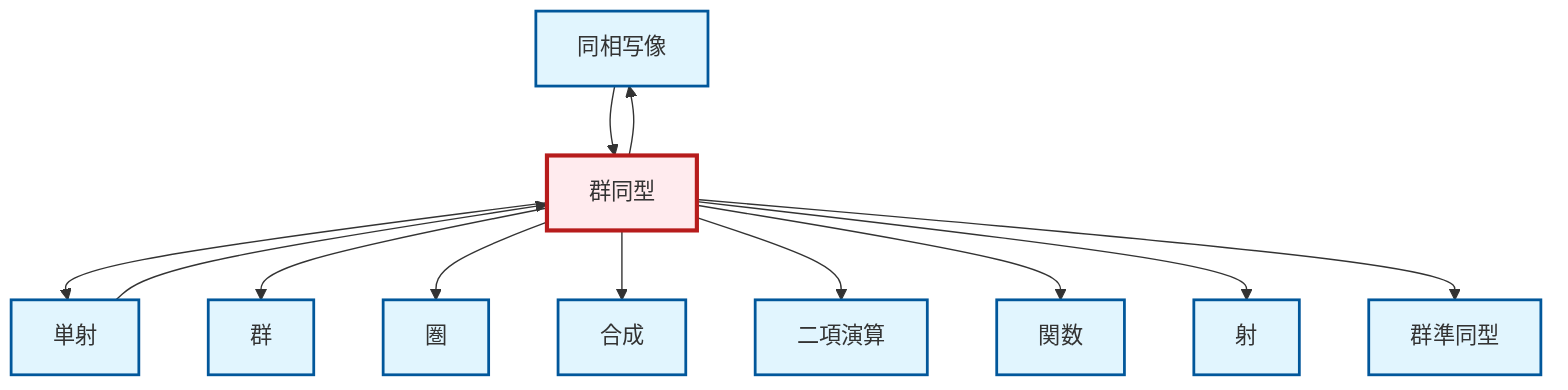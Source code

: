 graph TD
    classDef definition fill:#e1f5fe,stroke:#01579b,stroke-width:2px
    classDef theorem fill:#f3e5f5,stroke:#4a148c,stroke-width:2px
    classDef axiom fill:#fff3e0,stroke:#e65100,stroke-width:2px
    classDef example fill:#e8f5e9,stroke:#1b5e20,stroke-width:2px
    classDef current fill:#ffebee,stroke:#b71c1c,stroke-width:3px
    def-composition["合成"]:::definition
    def-group["群"]:::definition
    def-homeomorphism["同相写像"]:::definition
    def-morphism["射"]:::definition
    def-isomorphism["群同型"]:::definition
    def-binary-operation["二項演算"]:::definition
    def-function["関数"]:::definition
    def-homomorphism["群準同型"]:::definition
    def-category["圏"]:::definition
    def-monomorphism["単射"]:::definition
    def-homeomorphism --> def-isomorphism
    def-monomorphism --> def-isomorphism
    def-isomorphism --> def-monomorphism
    def-isomorphism --> def-group
    def-isomorphism --> def-category
    def-isomorphism --> def-homeomorphism
    def-isomorphism --> def-composition
    def-isomorphism --> def-binary-operation
    def-isomorphism --> def-function
    def-isomorphism --> def-morphism
    def-isomorphism --> def-homomorphism
    class def-isomorphism current